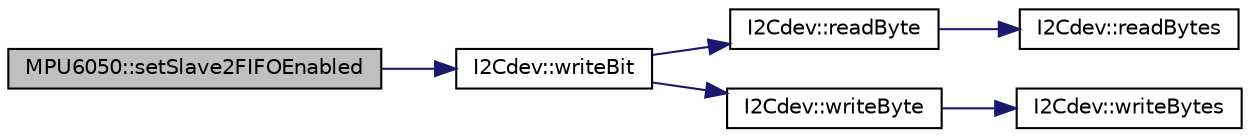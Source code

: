 digraph "MPU6050::setSlave2FIFOEnabled"
{
  edge [fontname="Helvetica",fontsize="10",labelfontname="Helvetica",labelfontsize="10"];
  node [fontname="Helvetica",fontsize="10",shape=record];
  rankdir="LR";
  Node1179 [label="MPU6050::setSlave2FIFOEnabled",height=0.2,width=0.4,color="black", fillcolor="grey75", style="filled", fontcolor="black"];
  Node1179 -> Node1180 [color="midnightblue",fontsize="10",style="solid",fontname="Helvetica"];
  Node1180 [label="I2Cdev::writeBit",height=0.2,width=0.4,color="black", fillcolor="white", style="filled",URL="$class_i2_cdev.html#aa68890af87de5471d32e583ebbd91acb",tooltip="write a single bit in an 8-bit device register. "];
  Node1180 -> Node1181 [color="midnightblue",fontsize="10",style="solid",fontname="Helvetica"];
  Node1181 [label="I2Cdev::readByte",height=0.2,width=0.4,color="black", fillcolor="white", style="filled",URL="$class_i2_cdev.html#aef1db446b45660c6631fc780278ac366",tooltip="Read single byte from an 8-bit device register. "];
  Node1181 -> Node1182 [color="midnightblue",fontsize="10",style="solid",fontname="Helvetica"];
  Node1182 [label="I2Cdev::readBytes",height=0.2,width=0.4,color="black", fillcolor="white", style="filled",URL="$class_i2_cdev.html#ae1eed9468ce4653e080bfd8481d2ac88",tooltip="Read multiple bytes from an 8-bit device register. "];
  Node1180 -> Node1183 [color="midnightblue",fontsize="10",style="solid",fontname="Helvetica"];
  Node1183 [label="I2Cdev::writeByte",height=0.2,width=0.4,color="black", fillcolor="white", style="filled",URL="$class_i2_cdev.html#aeb297637ef985cd562da465ba61b7042",tooltip="Write single byte to an 8-bit device register. "];
  Node1183 -> Node1184 [color="midnightblue",fontsize="10",style="solid",fontname="Helvetica"];
  Node1184 [label="I2Cdev::writeBytes",height=0.2,width=0.4,color="black", fillcolor="white", style="filled",URL="$class_i2_cdev.html#aa4e39cac6c0eac5112f9132084bcc93e"];
}
